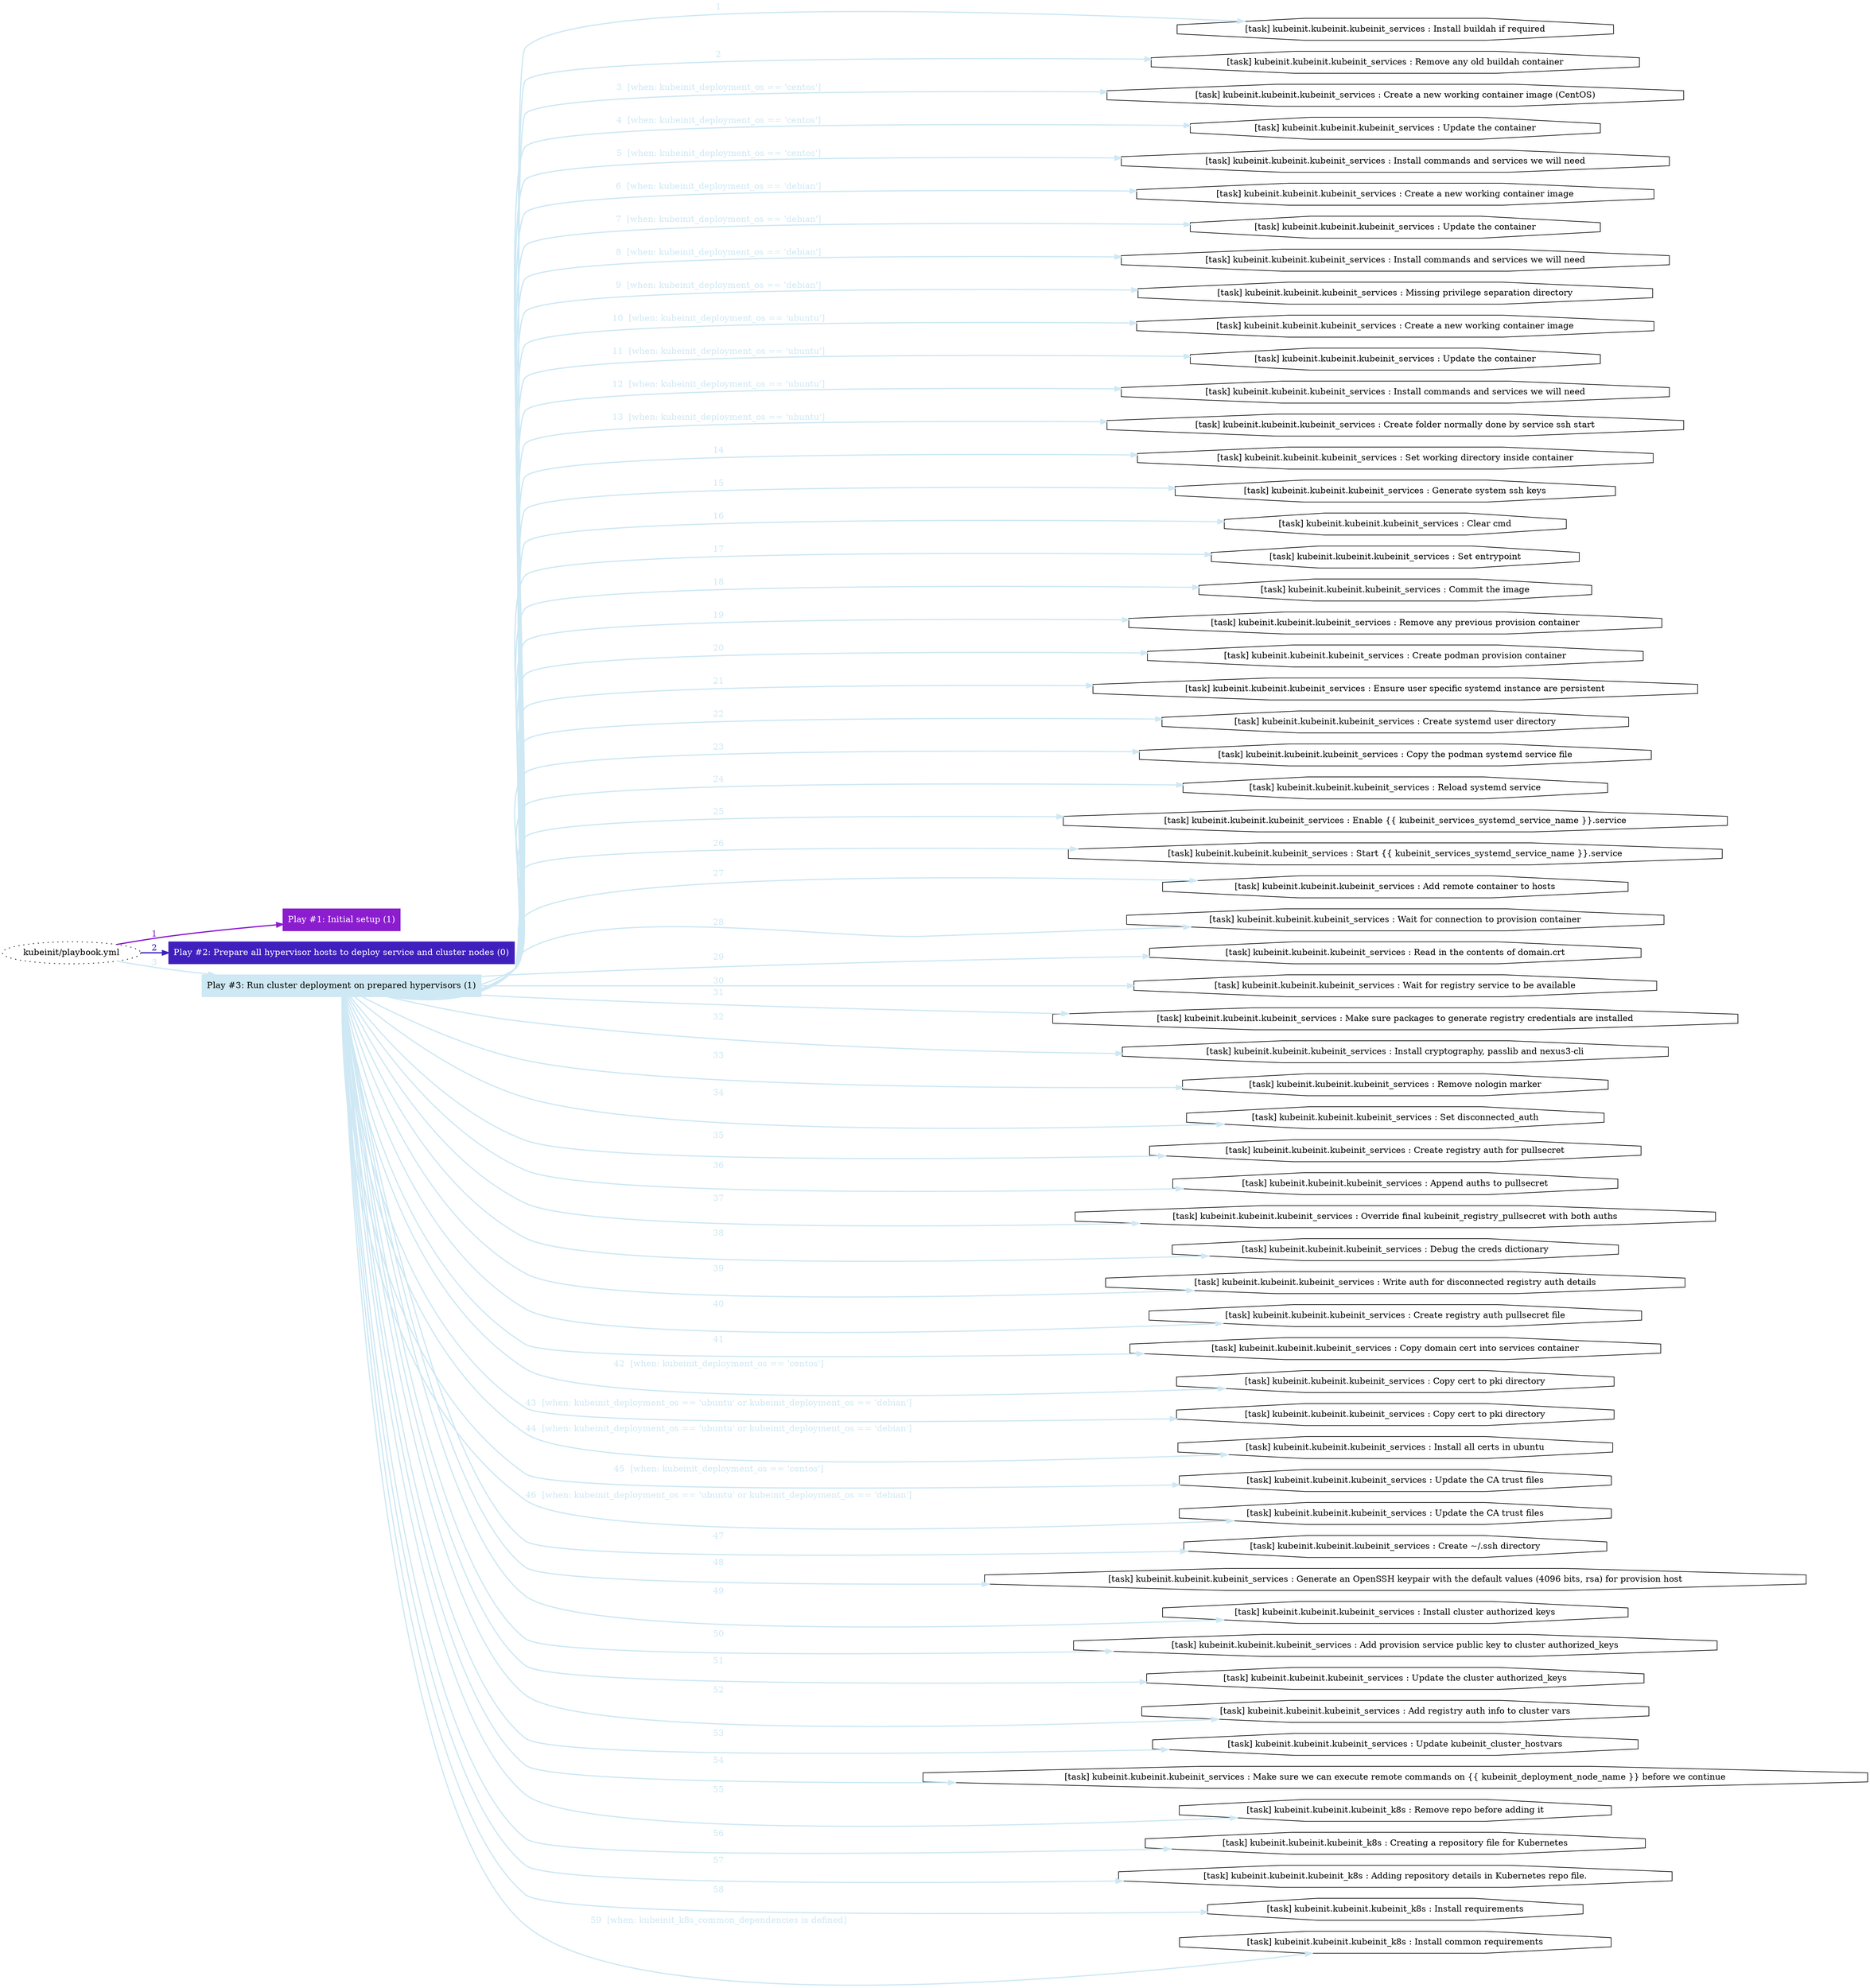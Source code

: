 digraph "kubeinit/playbook.yml "{
	graph [concentrate=true ordering=in rankdir=LR ratio=fill]
	edge [esep=5 sep=10]
	"kubeinit/playbook.yml" [id=root_node style=dotted]
	subgraph "Play #1: Initial setup (1) "{
		"Play #1: Initial setup (1)" [color="#8b1dcf" fontcolor="#ffffff" id="play_d905476c-4ce5-4df6-a083-6573c075cfb4" shape=box style=filled tooltip=localhost]
		"kubeinit/playbook.yml" -> "Play #1: Initial setup (1)" [label=1 color="#8b1dcf" fontcolor="#8b1dcf" id="edge_f73d2598-487d-456e-92fb-11b95b4dfcef" style=bold]
	}
	subgraph "Play #2: Prepare all hypervisor hosts to deploy service and cluster nodes (0) "{
		"Play #2: Prepare all hypervisor hosts to deploy service and cluster nodes (0)" [color="#3f20be" fontcolor="#ffffff" id="play_1fe0e5f6-dbbf-4283-a450-b47778aee01b" shape=box style=filled tooltip=""]
		"kubeinit/playbook.yml" -> "Play #2: Prepare all hypervisor hosts to deploy service and cluster nodes (0)" [label=2 color="#3f20be" fontcolor="#3f20be" id="edge_9402537b-12d7-4412-b87a-2f08af101b4c" style=bold]
	}
	subgraph "Play #3: Run cluster deployment on prepared hypervisors (1) "{
		"Play #3: Run cluster deployment on prepared hypervisors (1)" [color="#cee8f4" fontcolor="#000000" id="play_46cef2b7-e69d-44ba-b9f8-766a38d4930d" shape=box style=filled tooltip=localhost]
		"kubeinit/playbook.yml" -> "Play #3: Run cluster deployment on prepared hypervisors (1)" [label=3 color="#cee8f4" fontcolor="#cee8f4" id="edge_dd00fa5a-b43f-49ca-b4e8-352e23f2d5f6" style=bold]
		"task_cb273a28-96c6-4db9-9923-e04237443cc3" [label="[task] kubeinit.kubeinit.kubeinit_services : Install buildah if required" id="task_cb273a28-96c6-4db9-9923-e04237443cc3" shape=octagon tooltip="[task] kubeinit.kubeinit.kubeinit_services : Install buildah if required"]
		"Play #3: Run cluster deployment on prepared hypervisors (1)" -> "task_cb273a28-96c6-4db9-9923-e04237443cc3" [label=1 color="#cee8f4" fontcolor="#cee8f4" id="edge_a69d0f41-5aef-4a9f-9a87-2a62a714415e" style=bold]
		"task_efaa2662-1714-473c-a135-b751e1a72762" [label="[task] kubeinit.kubeinit.kubeinit_services : Remove any old buildah container" id="task_efaa2662-1714-473c-a135-b751e1a72762" shape=octagon tooltip="[task] kubeinit.kubeinit.kubeinit_services : Remove any old buildah container"]
		"Play #3: Run cluster deployment on prepared hypervisors (1)" -> "task_efaa2662-1714-473c-a135-b751e1a72762" [label=2 color="#cee8f4" fontcolor="#cee8f4" id="edge_270f0aa4-a222-4d48-825e-6c464bb90327" style=bold]
		"task_c2ac6eb5-466c-4f08-bd05-a3b26a381af2" [label="[task] kubeinit.kubeinit.kubeinit_services : Create a new working container image (CentOS)" id="task_c2ac6eb5-466c-4f08-bd05-a3b26a381af2" shape=octagon tooltip="[task] kubeinit.kubeinit.kubeinit_services : Create a new working container image (CentOS)"]
		"Play #3: Run cluster deployment on prepared hypervisors (1)" -> "task_c2ac6eb5-466c-4f08-bd05-a3b26a381af2" [label="3  [when: kubeinit_deployment_os == 'centos']" color="#cee8f4" fontcolor="#cee8f4" id="edge_13fbfe87-3d87-47b2-9603-f131e42d6196" style=bold]
		"task_42f8748a-85f6-46c2-8ebf-ff5094df982c" [label="[task] kubeinit.kubeinit.kubeinit_services : Update the container" id="task_42f8748a-85f6-46c2-8ebf-ff5094df982c" shape=octagon tooltip="[task] kubeinit.kubeinit.kubeinit_services : Update the container"]
		"Play #3: Run cluster deployment on prepared hypervisors (1)" -> "task_42f8748a-85f6-46c2-8ebf-ff5094df982c" [label="4  [when: kubeinit_deployment_os == 'centos']" color="#cee8f4" fontcolor="#cee8f4" id="edge_662a14bb-38f7-499f-94a1-decd23dd452d" style=bold]
		"task_dbedfb27-1eba-47c1-badd-d507503c7afc" [label="[task] kubeinit.kubeinit.kubeinit_services : Install commands and services we will need" id="task_dbedfb27-1eba-47c1-badd-d507503c7afc" shape=octagon tooltip="[task] kubeinit.kubeinit.kubeinit_services : Install commands and services we will need"]
		"Play #3: Run cluster deployment on prepared hypervisors (1)" -> "task_dbedfb27-1eba-47c1-badd-d507503c7afc" [label="5  [when: kubeinit_deployment_os == 'centos']" color="#cee8f4" fontcolor="#cee8f4" id="edge_620df101-2e63-43ac-be99-0c7b4115801c" style=bold]
		"task_555882e7-0509-4984-a591-a1687e9728f7" [label="[task] kubeinit.kubeinit.kubeinit_services : Create a new working container image" id="task_555882e7-0509-4984-a591-a1687e9728f7" shape=octagon tooltip="[task] kubeinit.kubeinit.kubeinit_services : Create a new working container image"]
		"Play #3: Run cluster deployment on prepared hypervisors (1)" -> "task_555882e7-0509-4984-a591-a1687e9728f7" [label="6  [when: kubeinit_deployment_os == 'debian']" color="#cee8f4" fontcolor="#cee8f4" id="edge_b948a9d9-48c5-456d-833b-660281b1a007" style=bold]
		"task_7fada912-f8df-448c-91f0-c371f00d4514" [label="[task] kubeinit.kubeinit.kubeinit_services : Update the container" id="task_7fada912-f8df-448c-91f0-c371f00d4514" shape=octagon tooltip="[task] kubeinit.kubeinit.kubeinit_services : Update the container"]
		"Play #3: Run cluster deployment on prepared hypervisors (1)" -> "task_7fada912-f8df-448c-91f0-c371f00d4514" [label="7  [when: kubeinit_deployment_os == 'debian']" color="#cee8f4" fontcolor="#cee8f4" id="edge_8ef49513-ec4b-4d26-bd8e-dd09349ac8dc" style=bold]
		"task_279325b7-1b0f-40f4-9420-be5109f37bda" [label="[task] kubeinit.kubeinit.kubeinit_services : Install commands and services we will need" id="task_279325b7-1b0f-40f4-9420-be5109f37bda" shape=octagon tooltip="[task] kubeinit.kubeinit.kubeinit_services : Install commands and services we will need"]
		"Play #3: Run cluster deployment on prepared hypervisors (1)" -> "task_279325b7-1b0f-40f4-9420-be5109f37bda" [label="8  [when: kubeinit_deployment_os == 'debian']" color="#cee8f4" fontcolor="#cee8f4" id="edge_fb6d65bb-cea8-4078-901e-09c8d93ffc55" style=bold]
		"task_951af611-4514-4cde-9cf6-69d8b3dcafef" [label="[task] kubeinit.kubeinit.kubeinit_services : Missing privilege separation directory" id="task_951af611-4514-4cde-9cf6-69d8b3dcafef" shape=octagon tooltip="[task] kubeinit.kubeinit.kubeinit_services : Missing privilege separation directory"]
		"Play #3: Run cluster deployment on prepared hypervisors (1)" -> "task_951af611-4514-4cde-9cf6-69d8b3dcafef" [label="9  [when: kubeinit_deployment_os == 'debian']" color="#cee8f4" fontcolor="#cee8f4" id="edge_9a5efa9b-5fbe-479d-aa11-44515065929a" style=bold]
		"task_c62c09eb-7847-4f91-a3d9-7e9e9ddbe1dd" [label="[task] kubeinit.kubeinit.kubeinit_services : Create a new working container image" id="task_c62c09eb-7847-4f91-a3d9-7e9e9ddbe1dd" shape=octagon tooltip="[task] kubeinit.kubeinit.kubeinit_services : Create a new working container image"]
		"Play #3: Run cluster deployment on prepared hypervisors (1)" -> "task_c62c09eb-7847-4f91-a3d9-7e9e9ddbe1dd" [label="10  [when: kubeinit_deployment_os == 'ubuntu']" color="#cee8f4" fontcolor="#cee8f4" id="edge_85173636-4a3e-4458-9967-a3227f142c38" style=bold]
		"task_c8c58678-c08f-43b7-94e9-4b50d7514871" [label="[task] kubeinit.kubeinit.kubeinit_services : Update the container" id="task_c8c58678-c08f-43b7-94e9-4b50d7514871" shape=octagon tooltip="[task] kubeinit.kubeinit.kubeinit_services : Update the container"]
		"Play #3: Run cluster deployment on prepared hypervisors (1)" -> "task_c8c58678-c08f-43b7-94e9-4b50d7514871" [label="11  [when: kubeinit_deployment_os == 'ubuntu']" color="#cee8f4" fontcolor="#cee8f4" id="edge_451bc043-af39-4813-b9ea-31af6fb10cec" style=bold]
		"task_5fcfff02-c36c-4bff-be67-6a4bddc1ed60" [label="[task] kubeinit.kubeinit.kubeinit_services : Install commands and services we will need" id="task_5fcfff02-c36c-4bff-be67-6a4bddc1ed60" shape=octagon tooltip="[task] kubeinit.kubeinit.kubeinit_services : Install commands and services we will need"]
		"Play #3: Run cluster deployment on prepared hypervisors (1)" -> "task_5fcfff02-c36c-4bff-be67-6a4bddc1ed60" [label="12  [when: kubeinit_deployment_os == 'ubuntu']" color="#cee8f4" fontcolor="#cee8f4" id="edge_5154fbd6-a892-4a9f-a1e3-4b48c755df4b" style=bold]
		"task_3784859d-927e-49a4-a7e1-37525e32aa5e" [label="[task] kubeinit.kubeinit.kubeinit_services : Create folder normally done by service ssh start" id="task_3784859d-927e-49a4-a7e1-37525e32aa5e" shape=octagon tooltip="[task] kubeinit.kubeinit.kubeinit_services : Create folder normally done by service ssh start"]
		"Play #3: Run cluster deployment on prepared hypervisors (1)" -> "task_3784859d-927e-49a4-a7e1-37525e32aa5e" [label="13  [when: kubeinit_deployment_os == 'ubuntu']" color="#cee8f4" fontcolor="#cee8f4" id="edge_78739a3a-4ef6-4d6a-9754-50f7615e66c8" style=bold]
		"task_6aad8245-5e78-4bfb-b0f6-51d5a95324ef" [label="[task] kubeinit.kubeinit.kubeinit_services : Set working directory inside container" id="task_6aad8245-5e78-4bfb-b0f6-51d5a95324ef" shape=octagon tooltip="[task] kubeinit.kubeinit.kubeinit_services : Set working directory inside container"]
		"Play #3: Run cluster deployment on prepared hypervisors (1)" -> "task_6aad8245-5e78-4bfb-b0f6-51d5a95324ef" [label=14 color="#cee8f4" fontcolor="#cee8f4" id="edge_ab759df7-e840-4734-b54b-383e5f9c38c4" style=bold]
		"task_7d027d5a-65c4-4a6b-a6f2-b03f34c193fc" [label="[task] kubeinit.kubeinit.kubeinit_services : Generate system ssh keys" id="task_7d027d5a-65c4-4a6b-a6f2-b03f34c193fc" shape=octagon tooltip="[task] kubeinit.kubeinit.kubeinit_services : Generate system ssh keys"]
		"Play #3: Run cluster deployment on prepared hypervisors (1)" -> "task_7d027d5a-65c4-4a6b-a6f2-b03f34c193fc" [label=15 color="#cee8f4" fontcolor="#cee8f4" id="edge_dbb63f9e-be21-42f9-a7d9-98ad96743b76" style=bold]
		"task_bb620f98-8997-4320-b44c-88846f40e884" [label="[task] kubeinit.kubeinit.kubeinit_services : Clear cmd" id="task_bb620f98-8997-4320-b44c-88846f40e884" shape=octagon tooltip="[task] kubeinit.kubeinit.kubeinit_services : Clear cmd"]
		"Play #3: Run cluster deployment on prepared hypervisors (1)" -> "task_bb620f98-8997-4320-b44c-88846f40e884" [label=16 color="#cee8f4" fontcolor="#cee8f4" id="edge_1a69d7ca-4b55-4d36-a016-a89cf2d3614b" style=bold]
		"task_46a82fd0-0bb1-4be9-872f-b7b8f2d09942" [label="[task] kubeinit.kubeinit.kubeinit_services : Set entrypoint" id="task_46a82fd0-0bb1-4be9-872f-b7b8f2d09942" shape=octagon tooltip="[task] kubeinit.kubeinit.kubeinit_services : Set entrypoint"]
		"Play #3: Run cluster deployment on prepared hypervisors (1)" -> "task_46a82fd0-0bb1-4be9-872f-b7b8f2d09942" [label=17 color="#cee8f4" fontcolor="#cee8f4" id="edge_dd89d141-9d25-4077-b034-82504acef699" style=bold]
		"task_a6fc88c2-52c5-423a-b007-d894f61194a9" [label="[task] kubeinit.kubeinit.kubeinit_services : Commit the image" id="task_a6fc88c2-52c5-423a-b007-d894f61194a9" shape=octagon tooltip="[task] kubeinit.kubeinit.kubeinit_services : Commit the image"]
		"Play #3: Run cluster deployment on prepared hypervisors (1)" -> "task_a6fc88c2-52c5-423a-b007-d894f61194a9" [label=18 color="#cee8f4" fontcolor="#cee8f4" id="edge_7ed37dca-607b-4848-8fdf-723082844772" style=bold]
		"task_4e73f1dd-8f24-4469-b8be-054ac82fca4c" [label="[task] kubeinit.kubeinit.kubeinit_services : Remove any previous provision container" id="task_4e73f1dd-8f24-4469-b8be-054ac82fca4c" shape=octagon tooltip="[task] kubeinit.kubeinit.kubeinit_services : Remove any previous provision container"]
		"Play #3: Run cluster deployment on prepared hypervisors (1)" -> "task_4e73f1dd-8f24-4469-b8be-054ac82fca4c" [label=19 color="#cee8f4" fontcolor="#cee8f4" id="edge_6be1db50-2cfe-44c9-ba45-720f19418a9c" style=bold]
		"task_252a49ba-5e35-445f-a262-0f2b6631e8ea" [label="[task] kubeinit.kubeinit.kubeinit_services : Create podman provision container" id="task_252a49ba-5e35-445f-a262-0f2b6631e8ea" shape=octagon tooltip="[task] kubeinit.kubeinit.kubeinit_services : Create podman provision container"]
		"Play #3: Run cluster deployment on prepared hypervisors (1)" -> "task_252a49ba-5e35-445f-a262-0f2b6631e8ea" [label=20 color="#cee8f4" fontcolor="#cee8f4" id="edge_13a4dff1-af23-4315-aa9c-ce05eaab2c5b" style=bold]
		"task_0caacdcb-3e58-4021-93cd-66b90dfe7ffa" [label="[task] kubeinit.kubeinit.kubeinit_services : Ensure user specific systemd instance are persistent" id="task_0caacdcb-3e58-4021-93cd-66b90dfe7ffa" shape=octagon tooltip="[task] kubeinit.kubeinit.kubeinit_services : Ensure user specific systemd instance are persistent"]
		"Play #3: Run cluster deployment on prepared hypervisors (1)" -> "task_0caacdcb-3e58-4021-93cd-66b90dfe7ffa" [label=21 color="#cee8f4" fontcolor="#cee8f4" id="edge_74382f76-35f0-43a3-949b-d8fc7a3e2599" style=bold]
		"task_b4685263-5766-4b5b-adec-933c2415bb32" [label="[task] kubeinit.kubeinit.kubeinit_services : Create systemd user directory" id="task_b4685263-5766-4b5b-adec-933c2415bb32" shape=octagon tooltip="[task] kubeinit.kubeinit.kubeinit_services : Create systemd user directory"]
		"Play #3: Run cluster deployment on prepared hypervisors (1)" -> "task_b4685263-5766-4b5b-adec-933c2415bb32" [label=22 color="#cee8f4" fontcolor="#cee8f4" id="edge_0c20ead1-b414-4364-9046-6686793f50e3" style=bold]
		"task_9d18d368-7c67-4242-bd78-8d354c9e660a" [label="[task] kubeinit.kubeinit.kubeinit_services : Copy the podman systemd service file" id="task_9d18d368-7c67-4242-bd78-8d354c9e660a" shape=octagon tooltip="[task] kubeinit.kubeinit.kubeinit_services : Copy the podman systemd service file"]
		"Play #3: Run cluster deployment on prepared hypervisors (1)" -> "task_9d18d368-7c67-4242-bd78-8d354c9e660a" [label=23 color="#cee8f4" fontcolor="#cee8f4" id="edge_c9a37448-0f80-4cf2-94df-f8411f6f1a22" style=bold]
		"task_41268a7d-21f6-41d8-81b5-bb7d43876860" [label="[task] kubeinit.kubeinit.kubeinit_services : Reload systemd service" id="task_41268a7d-21f6-41d8-81b5-bb7d43876860" shape=octagon tooltip="[task] kubeinit.kubeinit.kubeinit_services : Reload systemd service"]
		"Play #3: Run cluster deployment on prepared hypervisors (1)" -> "task_41268a7d-21f6-41d8-81b5-bb7d43876860" [label=24 color="#cee8f4" fontcolor="#cee8f4" id="edge_3a9dc727-d974-46be-a328-7b9ee3883ca6" style=bold]
		"task_d6595124-cd65-4e85-bb1f-daaea3b5ce28" [label="[task] kubeinit.kubeinit.kubeinit_services : Enable {{ kubeinit_services_systemd_service_name }}.service" id="task_d6595124-cd65-4e85-bb1f-daaea3b5ce28" shape=octagon tooltip="[task] kubeinit.kubeinit.kubeinit_services : Enable {{ kubeinit_services_systemd_service_name }}.service"]
		"Play #3: Run cluster deployment on prepared hypervisors (1)" -> "task_d6595124-cd65-4e85-bb1f-daaea3b5ce28" [label=25 color="#cee8f4" fontcolor="#cee8f4" id="edge_67c3e162-69d1-4b8a-ae9c-e8bf4a4f8120" style=bold]
		"task_d0f20184-945f-4e3e-bfdb-10896c0f731a" [label="[task] kubeinit.kubeinit.kubeinit_services : Start {{ kubeinit_services_systemd_service_name }}.service" id="task_d0f20184-945f-4e3e-bfdb-10896c0f731a" shape=octagon tooltip="[task] kubeinit.kubeinit.kubeinit_services : Start {{ kubeinit_services_systemd_service_name }}.service"]
		"Play #3: Run cluster deployment on prepared hypervisors (1)" -> "task_d0f20184-945f-4e3e-bfdb-10896c0f731a" [label=26 color="#cee8f4" fontcolor="#cee8f4" id="edge_a7928470-7361-408e-b0e0-393d2314c654" style=bold]
		"task_12e3a393-0667-4384-84e1-0bfc9688fb61" [label="[task] kubeinit.kubeinit.kubeinit_services : Add remote container to hosts" id="task_12e3a393-0667-4384-84e1-0bfc9688fb61" shape=octagon tooltip="[task] kubeinit.kubeinit.kubeinit_services : Add remote container to hosts"]
		"Play #3: Run cluster deployment on prepared hypervisors (1)" -> "task_12e3a393-0667-4384-84e1-0bfc9688fb61" [label=27 color="#cee8f4" fontcolor="#cee8f4" id="edge_157828ef-1742-4d9b-aa11-201fac0e7745" style=bold]
		"task_efd2aaba-40bb-4da1-85e7-938632931ad9" [label="[task] kubeinit.kubeinit.kubeinit_services : Wait for connection to provision container" id="task_efd2aaba-40bb-4da1-85e7-938632931ad9" shape=octagon tooltip="[task] kubeinit.kubeinit.kubeinit_services : Wait for connection to provision container"]
		"Play #3: Run cluster deployment on prepared hypervisors (1)" -> "task_efd2aaba-40bb-4da1-85e7-938632931ad9" [label=28 color="#cee8f4" fontcolor="#cee8f4" id="edge_2a26bb12-f6f6-48af-84bb-8ceded1e928e" style=bold]
		"task_f7561315-9080-4e1b-90bb-9ffc98baecf9" [label="[task] kubeinit.kubeinit.kubeinit_services : Read in the contents of domain.crt" id="task_f7561315-9080-4e1b-90bb-9ffc98baecf9" shape=octagon tooltip="[task] kubeinit.kubeinit.kubeinit_services : Read in the contents of domain.crt"]
		"Play #3: Run cluster deployment on prepared hypervisors (1)" -> "task_f7561315-9080-4e1b-90bb-9ffc98baecf9" [label=29 color="#cee8f4" fontcolor="#cee8f4" id="edge_16cdccfb-96e2-4097-bf6d-c0ce341657e3" style=bold]
		"task_465aca81-3f2b-411d-8b2b-e3807978309d" [label="[task] kubeinit.kubeinit.kubeinit_services : Wait for registry service to be available" id="task_465aca81-3f2b-411d-8b2b-e3807978309d" shape=octagon tooltip="[task] kubeinit.kubeinit.kubeinit_services : Wait for registry service to be available"]
		"Play #3: Run cluster deployment on prepared hypervisors (1)" -> "task_465aca81-3f2b-411d-8b2b-e3807978309d" [label=30 color="#cee8f4" fontcolor="#cee8f4" id="edge_7a11ccdf-c966-4f7a-b619-0088554994d7" style=bold]
		"task_c957dc8e-a28e-475a-b973-5b2aaa3a6444" [label="[task] kubeinit.kubeinit.kubeinit_services : Make sure packages to generate registry credentials are installed" id="task_c957dc8e-a28e-475a-b973-5b2aaa3a6444" shape=octagon tooltip="[task] kubeinit.kubeinit.kubeinit_services : Make sure packages to generate registry credentials are installed"]
		"Play #3: Run cluster deployment on prepared hypervisors (1)" -> "task_c957dc8e-a28e-475a-b973-5b2aaa3a6444" [label=31 color="#cee8f4" fontcolor="#cee8f4" id="edge_a424a80f-d5e4-4e70-bdd7-bf9cf6d7a813" style=bold]
		"task_bf134476-e43b-411d-bf14-be35f419f869" [label="[task] kubeinit.kubeinit.kubeinit_services : Install cryptography, passlib and nexus3-cli" id="task_bf134476-e43b-411d-bf14-be35f419f869" shape=octagon tooltip="[task] kubeinit.kubeinit.kubeinit_services : Install cryptography, passlib and nexus3-cli"]
		"Play #3: Run cluster deployment on prepared hypervisors (1)" -> "task_bf134476-e43b-411d-bf14-be35f419f869" [label=32 color="#cee8f4" fontcolor="#cee8f4" id="edge_1413c3de-e54d-4d12-a5ea-89da5bd14079" style=bold]
		"task_b47a8b26-289d-4df1-a739-05b7623bf0a8" [label="[task] kubeinit.kubeinit.kubeinit_services : Remove nologin marker" id="task_b47a8b26-289d-4df1-a739-05b7623bf0a8" shape=octagon tooltip="[task] kubeinit.kubeinit.kubeinit_services : Remove nologin marker"]
		"Play #3: Run cluster deployment on prepared hypervisors (1)" -> "task_b47a8b26-289d-4df1-a739-05b7623bf0a8" [label=33 color="#cee8f4" fontcolor="#cee8f4" id="edge_a748411f-48e1-46c4-ae57-80a603f63cb1" style=bold]
		"task_0e23b87a-1969-40b0-a848-b8c4e7f6edb7" [label="[task] kubeinit.kubeinit.kubeinit_services : Set disconnected_auth" id="task_0e23b87a-1969-40b0-a848-b8c4e7f6edb7" shape=octagon tooltip="[task] kubeinit.kubeinit.kubeinit_services : Set disconnected_auth"]
		"Play #3: Run cluster deployment on prepared hypervisors (1)" -> "task_0e23b87a-1969-40b0-a848-b8c4e7f6edb7" [label=34 color="#cee8f4" fontcolor="#cee8f4" id="edge_09222b48-94f9-4e47-8de7-57ddd18703f6" style=bold]
		"task_86406474-8692-4535-babd-3cde2aee11e7" [label="[task] kubeinit.kubeinit.kubeinit_services : Create registry auth for pullsecret" id="task_86406474-8692-4535-babd-3cde2aee11e7" shape=octagon tooltip="[task] kubeinit.kubeinit.kubeinit_services : Create registry auth for pullsecret"]
		"Play #3: Run cluster deployment on prepared hypervisors (1)" -> "task_86406474-8692-4535-babd-3cde2aee11e7" [label=35 color="#cee8f4" fontcolor="#cee8f4" id="edge_db4ad0b5-cfd2-4c44-87cc-1d569fca94cc" style=bold]
		"task_6262bd1a-49c0-427e-8fd2-763328481959" [label="[task] kubeinit.kubeinit.kubeinit_services : Append auths to pullsecret" id="task_6262bd1a-49c0-427e-8fd2-763328481959" shape=octagon tooltip="[task] kubeinit.kubeinit.kubeinit_services : Append auths to pullsecret"]
		"Play #3: Run cluster deployment on prepared hypervisors (1)" -> "task_6262bd1a-49c0-427e-8fd2-763328481959" [label=36 color="#cee8f4" fontcolor="#cee8f4" id="edge_47ed889e-ef33-4c28-ad91-ce0cdc0a80e6" style=bold]
		"task_a11902e3-d829-489d-87bd-f742c6f69c38" [label="[task] kubeinit.kubeinit.kubeinit_services : Override final kubeinit_registry_pullsecret with both auths" id="task_a11902e3-d829-489d-87bd-f742c6f69c38" shape=octagon tooltip="[task] kubeinit.kubeinit.kubeinit_services : Override final kubeinit_registry_pullsecret with both auths"]
		"Play #3: Run cluster deployment on prepared hypervisors (1)" -> "task_a11902e3-d829-489d-87bd-f742c6f69c38" [label=37 color="#cee8f4" fontcolor="#cee8f4" id="edge_a405140a-cf21-49bd-b8c4-fbb48c7a8f36" style=bold]
		"task_056da306-044d-4c01-ab60-0f4b3ad0a571" [label="[task] kubeinit.kubeinit.kubeinit_services : Debug the creds dictionary" id="task_056da306-044d-4c01-ab60-0f4b3ad0a571" shape=octagon tooltip="[task] kubeinit.kubeinit.kubeinit_services : Debug the creds dictionary"]
		"Play #3: Run cluster deployment on prepared hypervisors (1)" -> "task_056da306-044d-4c01-ab60-0f4b3ad0a571" [label=38 color="#cee8f4" fontcolor="#cee8f4" id="edge_8c4b2db7-6aec-4123-b6ec-3062bf58a0bf" style=bold]
		"task_44b44bcf-7d9b-4d75-a739-c8219e511ffa" [label="[task] kubeinit.kubeinit.kubeinit_services : Write auth for disconnected registry auth details" id="task_44b44bcf-7d9b-4d75-a739-c8219e511ffa" shape=octagon tooltip="[task] kubeinit.kubeinit.kubeinit_services : Write auth for disconnected registry auth details"]
		"Play #3: Run cluster deployment on prepared hypervisors (1)" -> "task_44b44bcf-7d9b-4d75-a739-c8219e511ffa" [label=39 color="#cee8f4" fontcolor="#cee8f4" id="edge_d09c8af9-c7af-4423-9099-77659e3a0907" style=bold]
		"task_a8287ca0-ff17-4e76-97fc-47c0f13cb8c2" [label="[task] kubeinit.kubeinit.kubeinit_services : Create registry auth pullsecret file" id="task_a8287ca0-ff17-4e76-97fc-47c0f13cb8c2" shape=octagon tooltip="[task] kubeinit.kubeinit.kubeinit_services : Create registry auth pullsecret file"]
		"Play #3: Run cluster deployment on prepared hypervisors (1)" -> "task_a8287ca0-ff17-4e76-97fc-47c0f13cb8c2" [label=40 color="#cee8f4" fontcolor="#cee8f4" id="edge_96755b21-0c88-497b-94a0-70d0c12ecdb1" style=bold]
		"task_b790275a-105e-4c9c-9330-ac65f499be58" [label="[task] kubeinit.kubeinit.kubeinit_services : Copy domain cert into services container" id="task_b790275a-105e-4c9c-9330-ac65f499be58" shape=octagon tooltip="[task] kubeinit.kubeinit.kubeinit_services : Copy domain cert into services container"]
		"Play #3: Run cluster deployment on prepared hypervisors (1)" -> "task_b790275a-105e-4c9c-9330-ac65f499be58" [label=41 color="#cee8f4" fontcolor="#cee8f4" id="edge_bec8ff11-bd1d-42ee-b73f-9e79a42f4dbc" style=bold]
		"task_68dae780-b216-4ba7-b025-bd59b92205bc" [label="[task] kubeinit.kubeinit.kubeinit_services : Copy cert to pki directory" id="task_68dae780-b216-4ba7-b025-bd59b92205bc" shape=octagon tooltip="[task] kubeinit.kubeinit.kubeinit_services : Copy cert to pki directory"]
		"Play #3: Run cluster deployment on prepared hypervisors (1)" -> "task_68dae780-b216-4ba7-b025-bd59b92205bc" [label="42  [when: kubeinit_deployment_os == 'centos']" color="#cee8f4" fontcolor="#cee8f4" id="edge_e62dfdf0-aab0-4f6d-9dc5-347f1f3b5306" style=bold]
		"task_f0ce8160-bea9-4d2c-a55e-b5baf5862f01" [label="[task] kubeinit.kubeinit.kubeinit_services : Copy cert to pki directory" id="task_f0ce8160-bea9-4d2c-a55e-b5baf5862f01" shape=octagon tooltip="[task] kubeinit.kubeinit.kubeinit_services : Copy cert to pki directory"]
		"Play #3: Run cluster deployment on prepared hypervisors (1)" -> "task_f0ce8160-bea9-4d2c-a55e-b5baf5862f01" [label="43  [when: kubeinit_deployment_os == 'ubuntu' or kubeinit_deployment_os == 'debian']" color="#cee8f4" fontcolor="#cee8f4" id="edge_d7ee6c0e-0f7a-4c58-80cc-04183c8e616a" style=bold]
		"task_d3b1af72-ca2b-4ccc-b649-d53179977d4a" [label="[task] kubeinit.kubeinit.kubeinit_services : Install all certs in ubuntu" id="task_d3b1af72-ca2b-4ccc-b649-d53179977d4a" shape=octagon tooltip="[task] kubeinit.kubeinit.kubeinit_services : Install all certs in ubuntu"]
		"Play #3: Run cluster deployment on prepared hypervisors (1)" -> "task_d3b1af72-ca2b-4ccc-b649-d53179977d4a" [label="44  [when: kubeinit_deployment_os == 'ubuntu' or kubeinit_deployment_os == 'debian']" color="#cee8f4" fontcolor="#cee8f4" id="edge_261712ec-cd70-448a-9bbb-0e4eb260a2e4" style=bold]
		"task_9589e39d-21fb-447b-bf96-234794500392" [label="[task] kubeinit.kubeinit.kubeinit_services : Update the CA trust files" id="task_9589e39d-21fb-447b-bf96-234794500392" shape=octagon tooltip="[task] kubeinit.kubeinit.kubeinit_services : Update the CA trust files"]
		"Play #3: Run cluster deployment on prepared hypervisors (1)" -> "task_9589e39d-21fb-447b-bf96-234794500392" [label="45  [when: kubeinit_deployment_os == 'centos']" color="#cee8f4" fontcolor="#cee8f4" id="edge_324eb0bb-3b1d-4534-81c3-4026899ed168" style=bold]
		"task_988f08bf-de3f-4d64-871b-6be00a258d39" [label="[task] kubeinit.kubeinit.kubeinit_services : Update the CA trust files" id="task_988f08bf-de3f-4d64-871b-6be00a258d39" shape=octagon tooltip="[task] kubeinit.kubeinit.kubeinit_services : Update the CA trust files"]
		"Play #3: Run cluster deployment on prepared hypervisors (1)" -> "task_988f08bf-de3f-4d64-871b-6be00a258d39" [label="46  [when: kubeinit_deployment_os == 'ubuntu' or kubeinit_deployment_os == 'debian']" color="#cee8f4" fontcolor="#cee8f4" id="edge_c43ad2a4-5c11-4b5f-9d8b-d6f09f60f114" style=bold]
		"task_d8a4cd17-ac43-45cc-bae1-5cba351b68cc" [label="[task] kubeinit.kubeinit.kubeinit_services : Create ~/.ssh directory" id="task_d8a4cd17-ac43-45cc-bae1-5cba351b68cc" shape=octagon tooltip="[task] kubeinit.kubeinit.kubeinit_services : Create ~/.ssh directory"]
		"Play #3: Run cluster deployment on prepared hypervisors (1)" -> "task_d8a4cd17-ac43-45cc-bae1-5cba351b68cc" [label=47 color="#cee8f4" fontcolor="#cee8f4" id="edge_a9145962-9739-4a9d-891c-b9f7b09073e4" style=bold]
		"task_28136f42-e293-4de6-8b88-47c14bda3f12" [label="[task] kubeinit.kubeinit.kubeinit_services : Generate an OpenSSH keypair with the default values (4096 bits, rsa) for provision host" id="task_28136f42-e293-4de6-8b88-47c14bda3f12" shape=octagon tooltip="[task] kubeinit.kubeinit.kubeinit_services : Generate an OpenSSH keypair with the default values (4096 bits, rsa) for provision host"]
		"Play #3: Run cluster deployment on prepared hypervisors (1)" -> "task_28136f42-e293-4de6-8b88-47c14bda3f12" [label=48 color="#cee8f4" fontcolor="#cee8f4" id="edge_412bbe02-0d6b-4539-9abf-a2e0ceb7e2f7" style=bold]
		"task_89d9e3df-42db-48f2-bd7f-7c37c98511c6" [label="[task] kubeinit.kubeinit.kubeinit_services : Install cluster authorized keys" id="task_89d9e3df-42db-48f2-bd7f-7c37c98511c6" shape=octagon tooltip="[task] kubeinit.kubeinit.kubeinit_services : Install cluster authorized keys"]
		"Play #3: Run cluster deployment on prepared hypervisors (1)" -> "task_89d9e3df-42db-48f2-bd7f-7c37c98511c6" [label=49 color="#cee8f4" fontcolor="#cee8f4" id="edge_cb9ad073-f430-40b9-8067-6a9a4867c11e" style=bold]
		"task_b7157ba3-64b3-441f-9733-49e10fe7b891" [label="[task] kubeinit.kubeinit.kubeinit_services : Add provision service public key to cluster authorized_keys" id="task_b7157ba3-64b3-441f-9733-49e10fe7b891" shape=octagon tooltip="[task] kubeinit.kubeinit.kubeinit_services : Add provision service public key to cluster authorized_keys"]
		"Play #3: Run cluster deployment on prepared hypervisors (1)" -> "task_b7157ba3-64b3-441f-9733-49e10fe7b891" [label=50 color="#cee8f4" fontcolor="#cee8f4" id="edge_e53cf263-6d64-4f75-8735-82c9dba2cf78" style=bold]
		"task_4b386ea2-9af8-49a2-9579-8f6f882389e3" [label="[task] kubeinit.kubeinit.kubeinit_services : Update the cluster authorized_keys" id="task_4b386ea2-9af8-49a2-9579-8f6f882389e3" shape=octagon tooltip="[task] kubeinit.kubeinit.kubeinit_services : Update the cluster authorized_keys"]
		"Play #3: Run cluster deployment on prepared hypervisors (1)" -> "task_4b386ea2-9af8-49a2-9579-8f6f882389e3" [label=51 color="#cee8f4" fontcolor="#cee8f4" id="edge_9fadb38a-7130-4736-adcc-5f95d4787567" style=bold]
		"task_23ee18fa-1d0a-4e05-90b5-c87e8f1914c3" [label="[task] kubeinit.kubeinit.kubeinit_services : Add registry auth info to cluster vars" id="task_23ee18fa-1d0a-4e05-90b5-c87e8f1914c3" shape=octagon tooltip="[task] kubeinit.kubeinit.kubeinit_services : Add registry auth info to cluster vars"]
		"Play #3: Run cluster deployment on prepared hypervisors (1)" -> "task_23ee18fa-1d0a-4e05-90b5-c87e8f1914c3" [label=52 color="#cee8f4" fontcolor="#cee8f4" id="edge_ad081950-5699-47f4-92c1-e8dc45ef81d1" style=bold]
		"task_b4838ca3-a306-478f-b44f-e98f92d29cdd" [label="[task] kubeinit.kubeinit.kubeinit_services : Update kubeinit_cluster_hostvars" id="task_b4838ca3-a306-478f-b44f-e98f92d29cdd" shape=octagon tooltip="[task] kubeinit.kubeinit.kubeinit_services : Update kubeinit_cluster_hostvars"]
		"Play #3: Run cluster deployment on prepared hypervisors (1)" -> "task_b4838ca3-a306-478f-b44f-e98f92d29cdd" [label=53 color="#cee8f4" fontcolor="#cee8f4" id="edge_ecd6d08f-4122-45e5-bdc9-46f1d6230f73" style=bold]
		"task_014eb54d-d1d3-4845-8e06-667725987732" [label="[task] kubeinit.kubeinit.kubeinit_services : Make sure we can execute remote commands on {{ kubeinit_deployment_node_name }} before we continue" id="task_014eb54d-d1d3-4845-8e06-667725987732" shape=octagon tooltip="[task] kubeinit.kubeinit.kubeinit_services : Make sure we can execute remote commands on {{ kubeinit_deployment_node_name }} before we continue"]
		"Play #3: Run cluster deployment on prepared hypervisors (1)" -> "task_014eb54d-d1d3-4845-8e06-667725987732" [label=54 color="#cee8f4" fontcolor="#cee8f4" id="edge_1668acd1-15e8-4a9d-974f-c645c1fea3c4" style=bold]
		"task_ba00c83b-0f26-4451-a417-fd30484df0a4" [label="[task] kubeinit.kubeinit.kubeinit_k8s : Remove repo before adding it" id="task_ba00c83b-0f26-4451-a417-fd30484df0a4" shape=octagon tooltip="[task] kubeinit.kubeinit.kubeinit_k8s : Remove repo before adding it"]
		"Play #3: Run cluster deployment on prepared hypervisors (1)" -> "task_ba00c83b-0f26-4451-a417-fd30484df0a4" [label=55 color="#cee8f4" fontcolor="#cee8f4" id="edge_a55e8c3d-80d2-4891-a0f1-8d7ddb792a51" style=bold]
		"task_0d3c9aa3-a40c-4954-9a07-9e395ce5d61c" [label="[task] kubeinit.kubeinit.kubeinit_k8s : Creating a repository file for Kubernetes" id="task_0d3c9aa3-a40c-4954-9a07-9e395ce5d61c" shape=octagon tooltip="[task] kubeinit.kubeinit.kubeinit_k8s : Creating a repository file for Kubernetes"]
		"Play #3: Run cluster deployment on prepared hypervisors (1)" -> "task_0d3c9aa3-a40c-4954-9a07-9e395ce5d61c" [label=56 color="#cee8f4" fontcolor="#cee8f4" id="edge_91c17f9b-c60e-4505-b904-d18d834a2d2e" style=bold]
		"task_61a643ec-c6c1-443d-867b-fa34f671ca0a" [label="[task] kubeinit.kubeinit.kubeinit_k8s : Adding repository details in Kubernetes repo file." id="task_61a643ec-c6c1-443d-867b-fa34f671ca0a" shape=octagon tooltip="[task] kubeinit.kubeinit.kubeinit_k8s : Adding repository details in Kubernetes repo file."]
		"Play #3: Run cluster deployment on prepared hypervisors (1)" -> "task_61a643ec-c6c1-443d-867b-fa34f671ca0a" [label=57 color="#cee8f4" fontcolor="#cee8f4" id="edge_8db62da4-ec2f-4b8a-9c40-3c731c1911b7" style=bold]
		"task_e1734340-0d1b-4aa0-a760-1204b747d2ba" [label="[task] kubeinit.kubeinit.kubeinit_k8s : Install requirements" id="task_e1734340-0d1b-4aa0-a760-1204b747d2ba" shape=octagon tooltip="[task] kubeinit.kubeinit.kubeinit_k8s : Install requirements"]
		"Play #3: Run cluster deployment on prepared hypervisors (1)" -> "task_e1734340-0d1b-4aa0-a760-1204b747d2ba" [label=58 color="#cee8f4" fontcolor="#cee8f4" id="edge_4cbe4d15-d2dd-4326-8821-db4ac718db5d" style=bold]
		"task_80a4c6d2-3d9b-41c6-b009-edbbd4dd9519" [label="[task] kubeinit.kubeinit.kubeinit_k8s : Install common requirements" id="task_80a4c6d2-3d9b-41c6-b009-edbbd4dd9519" shape=octagon tooltip="[task] kubeinit.kubeinit.kubeinit_k8s : Install common requirements"]
		"Play #3: Run cluster deployment on prepared hypervisors (1)" -> "task_80a4c6d2-3d9b-41c6-b009-edbbd4dd9519" [label="59  [when: kubeinit_k8s_common_dependencies is defined]" color="#cee8f4" fontcolor="#cee8f4" id="edge_efd380b6-bc9b-4f21-b4db-ba9fd5ea98b7" style=bold]
	}
}
